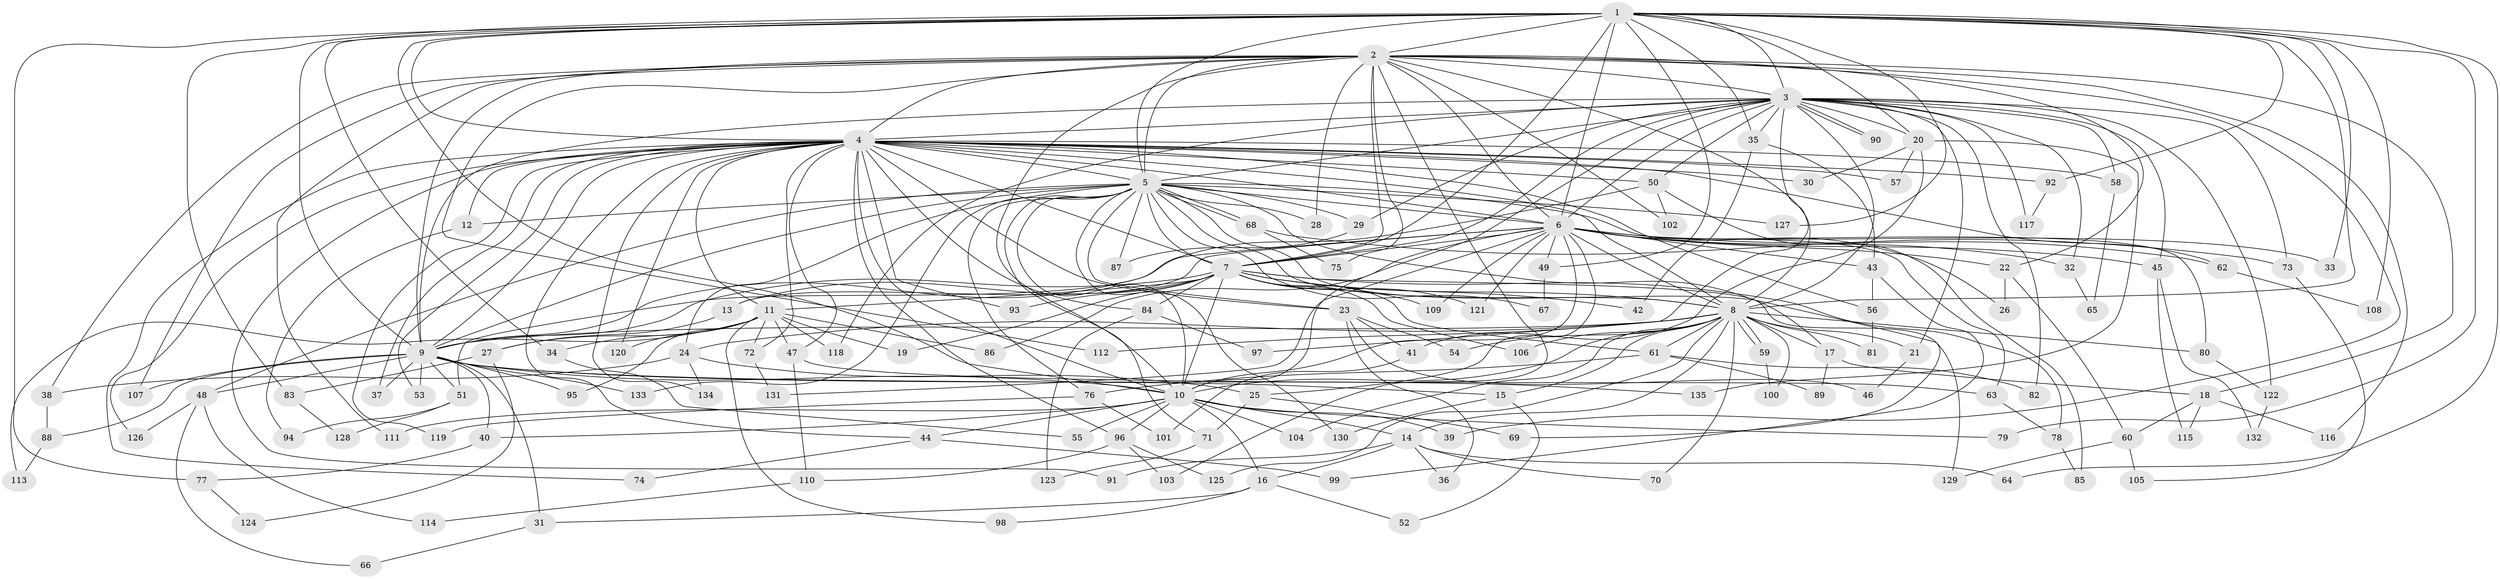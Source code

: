 // coarse degree distribution, {3: 0.24390243902439024, 24: 0.024390243902439025, 20: 0.024390243902439025, 17: 0.012195121951219513, 2: 0.2926829268292683, 6: 0.024390243902439025, 4: 0.17073170731707318, 5: 0.0975609756097561, 7: 0.012195121951219513, 30: 0.012195121951219513, 13: 0.012195121951219513, 23: 0.012195121951219513, 1: 0.024390243902439025, 18: 0.012195121951219513, 15: 0.012195121951219513, 21: 0.012195121951219513}
// Generated by graph-tools (version 1.1) at 2025/36/03/04/25 23:36:31]
// undirected, 135 vertices, 295 edges
graph export_dot {
  node [color=gray90,style=filled];
  1;
  2;
  3;
  4;
  5;
  6;
  7;
  8;
  9;
  10;
  11;
  12;
  13;
  14;
  15;
  16;
  17;
  18;
  19;
  20;
  21;
  22;
  23;
  24;
  25;
  26;
  27;
  28;
  29;
  30;
  31;
  32;
  33;
  34;
  35;
  36;
  37;
  38;
  39;
  40;
  41;
  42;
  43;
  44;
  45;
  46;
  47;
  48;
  49;
  50;
  51;
  52;
  53;
  54;
  55;
  56;
  57;
  58;
  59;
  60;
  61;
  62;
  63;
  64;
  65;
  66;
  67;
  68;
  69;
  70;
  71;
  72;
  73;
  74;
  75;
  76;
  77;
  78;
  79;
  80;
  81;
  82;
  83;
  84;
  85;
  86;
  87;
  88;
  89;
  90;
  91;
  92;
  93;
  94;
  95;
  96;
  97;
  98;
  99;
  100;
  101;
  102;
  103;
  104;
  105;
  106;
  107;
  108;
  109;
  110;
  111;
  112;
  113;
  114;
  115;
  116;
  117;
  118;
  119;
  120;
  121;
  122;
  123;
  124;
  125;
  126;
  127;
  128;
  129;
  130;
  131;
  132;
  133;
  134;
  135;
  1 -- 2;
  1 -- 3;
  1 -- 4;
  1 -- 5;
  1 -- 6;
  1 -- 7;
  1 -- 8;
  1 -- 9;
  1 -- 10;
  1 -- 20;
  1 -- 33;
  1 -- 34;
  1 -- 35;
  1 -- 49;
  1 -- 64;
  1 -- 77;
  1 -- 79;
  1 -- 83;
  1 -- 92;
  1 -- 108;
  1 -- 127;
  2 -- 3;
  2 -- 4;
  2 -- 5;
  2 -- 6;
  2 -- 7;
  2 -- 8;
  2 -- 9;
  2 -- 10;
  2 -- 18;
  2 -- 22;
  2 -- 28;
  2 -- 38;
  2 -- 39;
  2 -- 75;
  2 -- 102;
  2 -- 103;
  2 -- 107;
  2 -- 111;
  2 -- 112;
  2 -- 116;
  3 -- 4;
  3 -- 5;
  3 -- 6;
  3 -- 7;
  3 -- 8;
  3 -- 9;
  3 -- 10;
  3 -- 20;
  3 -- 21;
  3 -- 29;
  3 -- 32;
  3 -- 35;
  3 -- 45;
  3 -- 50;
  3 -- 58;
  3 -- 73;
  3 -- 82;
  3 -- 90;
  3 -- 90;
  3 -- 97;
  3 -- 117;
  3 -- 118;
  3 -- 122;
  4 -- 5;
  4 -- 6;
  4 -- 7;
  4 -- 8;
  4 -- 9;
  4 -- 10;
  4 -- 11;
  4 -- 12;
  4 -- 23;
  4 -- 30;
  4 -- 37;
  4 -- 44;
  4 -- 47;
  4 -- 50;
  4 -- 53;
  4 -- 56;
  4 -- 57;
  4 -- 58;
  4 -- 62;
  4 -- 72;
  4 -- 74;
  4 -- 84;
  4 -- 91;
  4 -- 92;
  4 -- 93;
  4 -- 96;
  4 -- 119;
  4 -- 120;
  4 -- 126;
  4 -- 134;
  5 -- 6;
  5 -- 7;
  5 -- 8;
  5 -- 9;
  5 -- 10;
  5 -- 12;
  5 -- 17;
  5 -- 23;
  5 -- 24;
  5 -- 28;
  5 -- 29;
  5 -- 48;
  5 -- 67;
  5 -- 68;
  5 -- 68;
  5 -- 69;
  5 -- 71;
  5 -- 76;
  5 -- 80;
  5 -- 87;
  5 -- 127;
  5 -- 130;
  5 -- 133;
  6 -- 7;
  6 -- 8;
  6 -- 9;
  6 -- 10;
  6 -- 13;
  6 -- 22;
  6 -- 25;
  6 -- 26;
  6 -- 32;
  6 -- 33;
  6 -- 43;
  6 -- 45;
  6 -- 49;
  6 -- 62;
  6 -- 63;
  6 -- 86;
  6 -- 109;
  6 -- 121;
  6 -- 131;
  7 -- 8;
  7 -- 9;
  7 -- 10;
  7 -- 11;
  7 -- 13;
  7 -- 19;
  7 -- 42;
  7 -- 61;
  7 -- 78;
  7 -- 84;
  7 -- 93;
  7 -- 106;
  7 -- 109;
  7 -- 121;
  7 -- 129;
  8 -- 9;
  8 -- 10;
  8 -- 14;
  8 -- 15;
  8 -- 17;
  8 -- 21;
  8 -- 24;
  8 -- 54;
  8 -- 59;
  8 -- 59;
  8 -- 61;
  8 -- 70;
  8 -- 80;
  8 -- 81;
  8 -- 100;
  8 -- 104;
  8 -- 106;
  8 -- 112;
  8 -- 125;
  9 -- 10;
  9 -- 15;
  9 -- 31;
  9 -- 37;
  9 -- 40;
  9 -- 48;
  9 -- 51;
  9 -- 53;
  9 -- 88;
  9 -- 95;
  9 -- 107;
  9 -- 133;
  9 -- 135;
  10 -- 14;
  10 -- 16;
  10 -- 39;
  10 -- 40;
  10 -- 44;
  10 -- 55;
  10 -- 79;
  10 -- 96;
  10 -- 104;
  10 -- 111;
  11 -- 19;
  11 -- 27;
  11 -- 34;
  11 -- 47;
  11 -- 72;
  11 -- 86;
  11 -- 95;
  11 -- 98;
  11 -- 113;
  11 -- 118;
  11 -- 120;
  12 -- 94;
  13 -- 27;
  14 -- 16;
  14 -- 36;
  14 -- 64;
  14 -- 70;
  14 -- 91;
  15 -- 52;
  15 -- 130;
  16 -- 31;
  16 -- 52;
  16 -- 98;
  17 -- 18;
  17 -- 89;
  18 -- 60;
  18 -- 115;
  18 -- 116;
  20 -- 30;
  20 -- 41;
  20 -- 57;
  20 -- 135;
  21 -- 46;
  22 -- 26;
  22 -- 60;
  23 -- 36;
  23 -- 41;
  23 -- 46;
  23 -- 54;
  24 -- 25;
  24 -- 38;
  24 -- 134;
  25 -- 69;
  25 -- 71;
  27 -- 83;
  27 -- 124;
  29 -- 87;
  31 -- 66;
  32 -- 65;
  34 -- 55;
  35 -- 42;
  35 -- 43;
  38 -- 88;
  40 -- 77;
  41 -- 101;
  43 -- 56;
  43 -- 99;
  44 -- 74;
  44 -- 99;
  45 -- 115;
  45 -- 132;
  47 -- 63;
  47 -- 110;
  48 -- 66;
  48 -- 114;
  48 -- 126;
  49 -- 67;
  50 -- 51;
  50 -- 85;
  50 -- 102;
  51 -- 94;
  51 -- 128;
  56 -- 81;
  58 -- 65;
  59 -- 100;
  60 -- 105;
  60 -- 129;
  61 -- 76;
  61 -- 82;
  61 -- 89;
  62 -- 108;
  63 -- 78;
  68 -- 73;
  68 -- 75;
  71 -- 123;
  72 -- 131;
  73 -- 105;
  76 -- 101;
  76 -- 119;
  77 -- 124;
  78 -- 85;
  80 -- 122;
  83 -- 128;
  84 -- 97;
  84 -- 123;
  88 -- 113;
  92 -- 117;
  96 -- 103;
  96 -- 110;
  96 -- 125;
  110 -- 114;
  122 -- 132;
}
